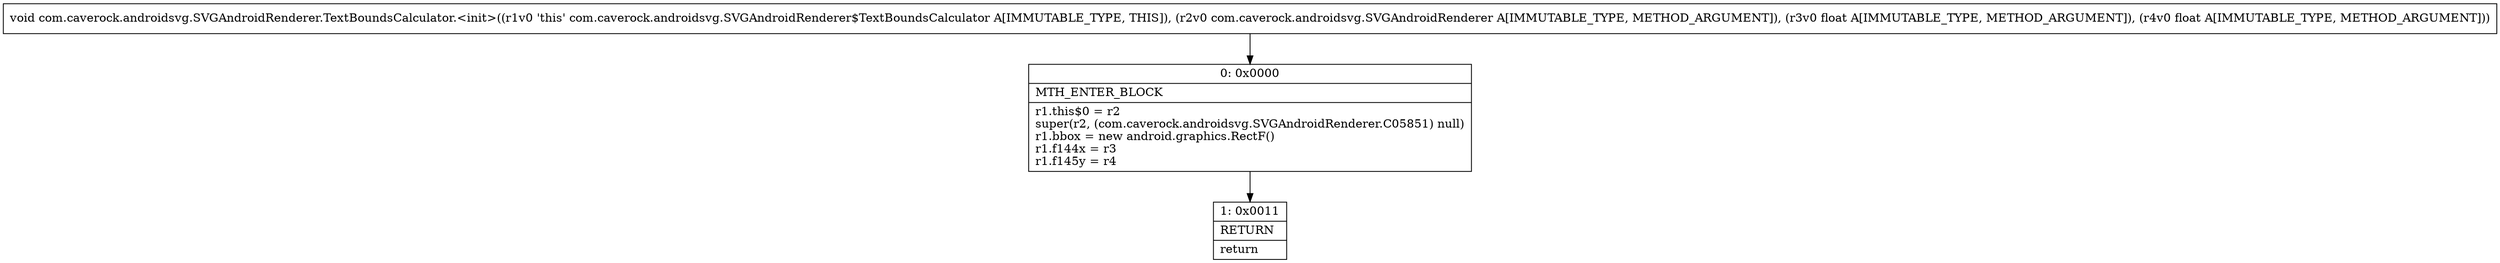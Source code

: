 digraph "CFG forcom.caverock.androidsvg.SVGAndroidRenderer.TextBoundsCalculator.\<init\>(Lcom\/caverock\/androidsvg\/SVGAndroidRenderer;FF)V" {
Node_0 [shape=record,label="{0\:\ 0x0000|MTH_ENTER_BLOCK\l|r1.this$0 = r2\lsuper(r2, (com.caverock.androidsvg.SVGAndroidRenderer.C05851) null)\lr1.bbox = new android.graphics.RectF()\lr1.f144x = r3\lr1.f145y = r4\l}"];
Node_1 [shape=record,label="{1\:\ 0x0011|RETURN\l|return\l}"];
MethodNode[shape=record,label="{void com.caverock.androidsvg.SVGAndroidRenderer.TextBoundsCalculator.\<init\>((r1v0 'this' com.caverock.androidsvg.SVGAndroidRenderer$TextBoundsCalculator A[IMMUTABLE_TYPE, THIS]), (r2v0 com.caverock.androidsvg.SVGAndroidRenderer A[IMMUTABLE_TYPE, METHOD_ARGUMENT]), (r3v0 float A[IMMUTABLE_TYPE, METHOD_ARGUMENT]), (r4v0 float A[IMMUTABLE_TYPE, METHOD_ARGUMENT])) }"];
MethodNode -> Node_0;
Node_0 -> Node_1;
}

